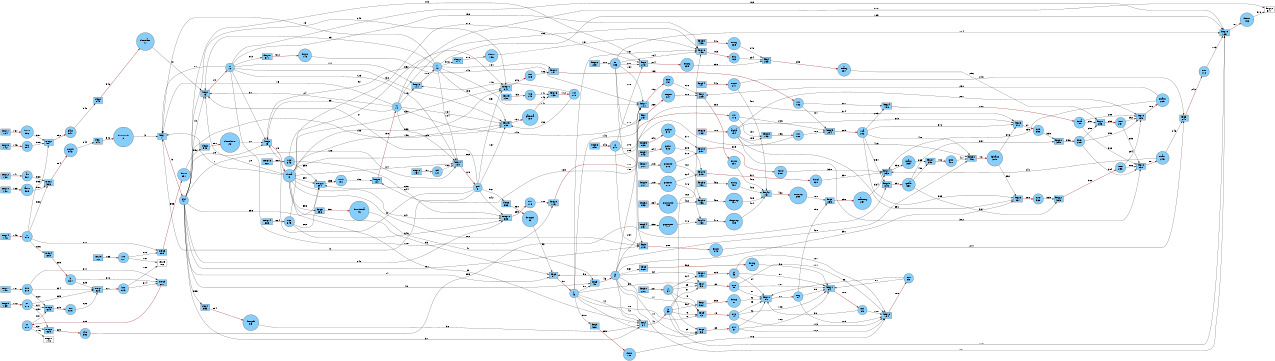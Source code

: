 digraph G {
rankdir = LR;
size ="8.5"
node [shape = box, color = black, fillcolor = lightskyblue, style = filled, label="keq1
1"]; keq1;
node [shape = box, color = black, fillcolor = lightskyblue, style = filled, label="keq2
16"]; keq2;
node [shape = box, color = black, fillcolor = lightskyblue, style = filled, label="keq3
25"]; keq3;
node [shape = box, color = black, fillcolor = lightskyblue, style = filled, label="keq4
34"]; keq4;
node [shape = box, color = black, fillcolor = lightskyblue, style = filled, label="keq5
45"]; keq5;
node [shape = box, color = black, fillcolor = lightskyblue, style = filled, label="keq6
51"]; keq6;
node [shape = box, color = black, fillcolor = lightskyblue, style = filled, label="keq7
58"]; keq7;
node [shape = box, color = black, fillcolor = lightskyblue, style = filled, label="keq8
66"]; keq8;
node [shape = box, color = black, fillcolor = lightskyblue, style = filled, label="keq9
73"]; keq9;
node [shape = box, color = black, fillcolor = lightskyblue, style = filled, label="keq10
80"]; keq10;
node [shape = box, color = black, fillcolor = lightskyblue, style = filled, label="keq11
94"]; keq11;
node [shape = box, color = black, fillcolor = lightskyblue, style = filled, label="keq12
104"]; keq12;
node [shape = box, color = black, fillcolor = lightskyblue, style = filled, label="keq13
114"]; keq13;
node [shape = box, color = black, fillcolor = lightskyblue, style = filled, label="keq14
120"]; keq14;
node [shape = box, color = black, fillcolor = lightskyblue, style = filled, label="keq15
129"]; keq15;
node [shape = box, color = black, fillcolor = lightskyblue, style = filled, label="keq16
139"]; keq16;
node [shape = box, color = black, fillcolor = lightskyblue, style = filled, label="keq17
144"]; keq17;
node [shape = box, color = black, fillcolor = lightskyblue, style = filled, label="keq18
155"]; keq18;
node [shape = box, color = black, fillcolor = lightskyblue, style = filled, label="keq19
165"]; keq19;
node [shape = box, color = black, fillcolor = lightskyblue, style = filled, label="keq20
175"]; keq20;
node [shape = box, color = black, fillcolor = lightskyblue, style = filled, label="keq21
181"]; keq21;
node [shape = box, color = black, fillcolor = lightskyblue, style = filled, label="keq22
187"]; keq22;
node [shape = box, color = black, fillcolor = lightskyblue, style = filled, label="keq23
193"]; keq23;
node [shape = box, color = black, fillcolor = lightskyblue, style = filled, label="keq24
198"]; keq24;
node [shape = box, color = black, fillcolor = lightskyblue, style = filled, label="keq25
204"]; keq25;
node [shape = box, color = black, fillcolor = lightskyblue, style = filled, label="keq26
209"]; keq26;
node [shape = box, color = black, fillcolor = lightskyblue, style = filled, label="keq27
211"]; keq27;
node [shape = box, color = black, fillcolor = lightskyblue, style = filled, label="keq29
217"]; keq29;
node [shape = box, color = black, fillcolor = lightskyblue, style = filled, label="keq30
220"]; keq30;
node [shape = box, color = black, fillcolor = lightskyblue, style = filled, label="keq31
222"]; keq31;
node [shape = box, color = black, fillcolor = lightskyblue, style = filled, label="feq1
225"]; feq1;
node [shape = box, color = black, fillcolor = lightskyblue, style = filled, label="feq2
233"]; feq2;
node [shape = box, color = black, fillcolor = lightskyblue, style = filled, label="feq3
241"]; feq3;
node [shape = box, color = black, fillcolor = lightskyblue, style = filled, label="feq5
255"]; feq5;
node [shape = box, color = black, fillcolor = lightskyblue, style = filled, label="feq7
267"]; feq7;
node [shape = box, color = black, fillcolor = lightskyblue, style = filled, label="feq8
273"]; feq8;
node [shape = box, color = black, fillcolor = lightskyblue, style = filled, label="feq9
279"]; feq9;
node [shape = box, color = black, fillcolor = lightskyblue, style = filled, label="feq10
285"]; feq10;
node [shape = box, color = black, fillcolor = lightskyblue, style = filled, label="feq11
295"]; feq11;
node [shape = box, color = black, fillcolor = lightskyblue, style = filled, label="feq12
300"]; feq12;
node [shape = box, color = black, fillcolor = lightskyblue, style = filled, label="feq13
307"]; feq13;
node [shape = box, color = black, fillcolor = lightskyblue, style = filled, label="feq15
319"]; feq15;
node [shape = box, color = black, fillcolor = lightskyblue, style = filled, label="feq17
333"]; feq17;
node [shape = box, color = black, fillcolor = lightskyblue, style = filled, label="feq19
349"]; feq19;
node [shape = box, color = black, fillcolor = lightskyblue, style = filled, label="feq20
355"]; feq20;
node [shape = box, color = black, fillcolor = lightskyblue, style = filled, label="feq22
365"]; feq22;
node [shape = box, color = black, fillcolor = lightskyblue, style = filled, label="feq23
370"]; feq23;
node [shape = box, color = black, fillcolor = lightskyblue, style = filled, label="feq25
387"]; feq25;
node [shape = box, color = black, fillcolor = lightskyblue, style = filled, label="feq27
398"]; feq27;
node [shape = box, color = black, fillcolor = lightskyblue, style = filled, label="feq30
416"]; feq30;
node [shape = box, color = black, fillcolor = lightskyblue, style = filled, label="feq33
439"]; feq33;
node [shape = box, color = black, fillcolor = lightskyblue, style = filled, label="feq34
441"]; feq34;
node [shape = box, color = black, fillcolor = lightskyblue, style = filled, label="feq36
450"]; feq36;
node [shape = box, color = black, fillcolor = lightskyblue, style = filled, label="feq38
456"]; feq38;
node [shape = box, color = black, fillcolor = lightskyblue, style = filled, label="feq40
468"]; feq40;
node [shape = box, color = black, fillcolor = lightskyblue, style = filled, label="feq42
481"]; feq42;
node [shape = box, color = black, fillcolor = lightskyblue, style = filled, label="deq1
541"]; deq1;
node [shape = box, color = black, fillcolor = lightskyblue, style = filled, label="deq2
545"]; deq2;
node [shape = box, color = black, fillcolor = lightskyblue, style = filled, label="deq3
549"]; deq3;
node [shape = box, color = black, fillcolor = lightskyblue, style = filled, label="deq4
553"]; deq4;
node [shape = box, color = black, fillcolor = lightskyblue, style = filled, label="deq5
556"]; deq5;
node [shape = box, color = black, fillcolor = lightskyblue, style = filled, label="deq6
559"]; deq6;
node [shape = box, color = black, fillcolor = lightskyblue, style = filled, label="deq7
562"]; deq7;
node [shape = box, color = black, fillcolor = lightskyblue, style = filled, label="deq8
565"]; deq8;
node [shape = box, color = black, fillcolor = lightskyblue, style = filled, label="deq9
568"]; deq9;
node [shape = box, color = black, fillcolor = lightskyblue, style = filled, label="deq10
571"]; deq10;
node [shape = box, color = black, fillcolor = lightskyblue, style = filled, label="deq11
574"]; deq11;
node [shape = box, color = black, fillcolor = white, style = filled, label="deq12
577"]; deq12;
node [shape = box, color = black, fillcolor = lightskyblue, style = filled, label="meq1
583"]; meq1;
node [shape = box, color = black, fillcolor = lightskyblue, style = filled, label="meq2
591"]; meq2;
node [shape = box, color = black, fillcolor = lightskyblue, style = filled, label="meq3
598"]; meq3;
node [shape = box, color = black, fillcolor = lightskyblue, style = filled, label="meq4
603"]; meq4;
node [shape = box, color = black, fillcolor = lightskyblue, style = filled, label="meq5
607"]; meq5;
node [shape = box, color = black, fillcolor = lightskyblue, style = filled, label="meq6
615"]; meq6;
node [shape = box, color = black, fillcolor = lightskyblue, style = filled, label="meq7
622"]; meq7;
node [shape = box, color = black, fillcolor = lightskyblue, style = filled, label="meq8
628"]; meq8;
node [shape = box, color = black, fillcolor = lightskyblue, style = filled, label="meq10
638"]; meq10;
node [shape = box, color = black, fillcolor = lightskyblue, style = filled, label="meq11
647"]; meq11;
node [shape = box, color = black, fillcolor = lightskyblue, style = filled, label="meq12
654"]; meq12;
node [shape = box, color = black, fillcolor = lightskyblue, style = filled, label="meq13
661"]; meq13;
node [shape = box, color = black, fillcolor = lightskyblue, style = filled, label="meq14
663"]; meq14;
node [shape = box, color = black, fillcolor = lightskyblue, style = filled, label="seq10
730"]; seq10;
node [shape = box, color = black, fillcolor = lightskyblue, style = filled, label="seq11
734"]; seq11;
node [shape = box, color = black, fillcolor = lightskyblue, style = filled, label="seq12
738"]; seq12;
node [shape = box, color = black, fillcolor = lightskyblue, style = filled, label="seq13
742"]; seq13;
node [shape = box, color = black, fillcolor = lightskyblue, style = filled, label="seq14
746"]; seq14;
node [shape = box, color = black, fillcolor = lightskyblue, style = filled, label="seq15
750"]; seq15;
node [shape = box, color = black, fillcolor = lightskyblue, style = filled, label="seq16
754"]; seq16;
node [shape = box, color = black, fillcolor = lightskyblue, style = filled, label="seq17
758"]; seq17;
node [shape = box, color = black, fillcolor = lightskyblue, style = filled, label="seq18
762"]; seq18;
node [shape = box, color = black, fillcolor = white, style = filled, label="seq19
766"]; seq19;
node [shape = box, color = black, fillcolor = lightskyblue, style = filled, label="seq20
769"]; seq20;
node [shape = box, color = black, fillcolor = white, style = filled, label="seq21
773"]; seq21;
node [shape = box, color = red, fillcolor = lightskyblue, style = filled, label="seq23
783"]; seq23;
node [shape = box, color = black, fillcolor = lightskyblue, style = filled, label="seq32
833"]; seq32;
node [shape = box, color = black, fillcolor = lightskyblue, style = filled, label="seq34
837"]; seq34;
node [shape = box, color = black, fillcolor = lightskyblue, style = filled, label="seq35
839"]; seq35;
node [shape = box, color = black, fillcolor = lightskyblue, style = filled, label="seq37
843"]; seq37;
node [shape = box, color = black, fillcolor = lightskyblue, style = filled, label="seq38
845"]; seq38;
node [shape = circle, color = black, fillcolor = lightskyblue, style = filled, label="dot_north
2"]; dot_north;
node [shape = circle, color = black, fillcolor = lightskyblue, style = filled, label="phi
4"]; phi;
node [shape = circle, color = black, fillcolor = lightskyblue, style = filled, label="theta
6"]; theta;
node [shape = circle, color = black, fillcolor = lightskyblue, style = filled, label="psi
8"]; psi;
node [shape = circle, color = black, fillcolor = lightskyblue, style = filled, label="u
10"]; u;
node [shape = circle, color = black, fillcolor = lightskyblue, style = filled, label="v
12"]; v;
node [shape = circle, color = black, fillcolor = lightskyblue, style = filled, label="w
14"]; w;
node [shape = circle, color = black, fillcolor = lightskyblue, style = filled, label="dot_east
17"]; dot_east;
node [shape = circle, color = black, fillcolor = lightskyblue, style = filled, label="dot_down
26"]; dot_down;
node [shape = circle, color = black, fillcolor = lightskyblue, style = filled, label="dot_phi
35"]; dot_phi;
node [shape = circle, color = black, fillcolor = lightskyblue, style = filled, label="p
39"]; p;
node [shape = circle, color = black, fillcolor = lightskyblue, style = filled, label="q
41"]; q;
node [shape = circle, color = black, fillcolor = lightskyblue, style = filled, label="r
43"]; r;
node [shape = circle, color = black, fillcolor = lightskyblue, style = filled, label="dot_theta
46"]; dot_theta;
node [shape = circle, color = black, fillcolor = lightskyblue, style = filled, label="dot_psi
52"]; dot_psi;
node [shape = circle, color = black, fillcolor = lightskyblue, style = filled, label="C_0
59"]; C_0;
node [shape = doublecircle, color = black, fillcolor = lightskyblue, style = filled, label="J
64"]; J;
node [shape = circle, color = black, fillcolor = lightskyblue, style = filled, label="C_1
67"]; C_1;
node [shape = circle, color = black, fillcolor = lightskyblue, style = filled, label="C_2
74"]; C_2;
node [shape = circle, color = black, fillcolor = lightskyblue, style = filled, label="dot_p
81"]; dot_p;
node [shape = doublecircle, color = black, fillcolor = lightskyblue, style = filled, label="Ji
83"]; Ji;
node [shape = circle, color = black, fillcolor = lightskyblue, style = filled, label="T_x
85"]; T_x;
node [shape = circle, color = black, fillcolor = lightskyblue, style = filled, label="T_y
87"]; T_y;
node [shape = circle, color = black, fillcolor = lightskyblue, style = filled, label="T_z
89"]; T_z;
node [shape = circle, color = black, fillcolor = lightskyblue, style = filled, label="dot_q
95"]; dot_q;
node [shape = circle, color = black, fillcolor = lightskyblue, style = filled, label="dot_r
105"]; dot_r;
node [shape = circle, color = black, fillcolor = lightskyblue, style = filled, label="V_i
115"]; V_i;
node [shape = circle, color = black, fillcolor = lightskyblue, style = filled, label="chi
121"]; chi;
node [shape = circle, color = black, fillcolor = lightskyblue, style = filled, label="gamma
130"]; gamma;
node [shape = circle, color = black, fillcolor = lightskyblue, style = filled, label="V_g
140"]; V_g;
node [shape = circle, color = black, fillcolor = lightskyblue, style = filled, label="dot_u
145"]; dot_u;
node [shape = circle, color = black, fillcolor = lightskyblue, style = filled, label="F_x
151"]; F_x;
node [shape = circle, color = black, fillcolor = lightskyblue, style = filled, label="m
153"]; m;
node [shape = circle, color = black, fillcolor = lightskyblue, style = filled, label="dot_v
156"]; dot_v;
node [shape = circle, color = black, fillcolor = lightskyblue, style = filled, label="F_y
162"]; F_y;
node [shape = circle, color = black, fillcolor = lightskyblue, style = filled, label="dot_w
166"]; dot_w;
node [shape = circle, color = black, fillcolor = lightskyblue, style = filled, label="F_z
172"]; F_z;
node [shape = circle, color = black, fillcolor = lightskyblue, style = filled, label="u_r
176"]; u_r;
node [shape = circle, color = black, fillcolor = lightskyblue, style = filled, label="u_w
179"]; u_w;
node [shape = circle, color = black, fillcolor = lightskyblue, style = filled, label="v_r
182"]; v_r;
node [shape = circle, color = black, fillcolor = lightskyblue, style = filled, label="v_w
185"]; v_w;
node [shape = circle, color = black, fillcolor = lightskyblue, style = filled, label="w_r
188"]; w_r;
node [shape = circle, color = black, fillcolor = lightskyblue, style = filled, label="w_w
191"]; w_w;
node [shape = circle, color = black, fillcolor = lightskyblue, style = filled, label="alpha
194"]; alpha;
node [shape = circle, color = black, fillcolor = lightskyblue, style = filled, label="beta
199"]; beta;
node [shape = circle, color = black, fillcolor = lightskyblue, style = filled, label="V_a
202"]; V_a;
node [shape = circle, color = black, fillcolor = lightskyblue, style = filled, label="p_cm_x
212"]; p_cm_x;
node [shape = circle, color = black, fillcolor = lightskyblue, style = filled, label="p_cm_z
218"]; p_cm_z;
node [shape = circle, color = black, fillcolor = lightskyblue, style = filled, label="F_g_x
227"]; F_g_x;
node [shape = circle, color = black, fillcolor = lightskyblue, style = filled, label="F_a_x
229"]; F_a_x;
node [shape = circle, color = black, fillcolor = lightskyblue, style = filled, label="F_t_x
231"]; F_t_x;
node [shape = circle, color = black, fillcolor = lightskyblue, style = filled, label="F_g_y
235"]; F_g_y;
node [shape = circle, color = black, fillcolor = lightskyblue, style = filled, label="F_a_y
237"]; F_a_y;
node [shape = circle, color = black, fillcolor = lightskyblue, style = filled, label="F_t_y
239"]; F_t_y;
node [shape = circle, color = black, fillcolor = lightskyblue, style = filled, label="F_g_z
243"]; F_g_z;
node [shape = circle, color = black, fillcolor = lightskyblue, style = filled, label="F_a_z
245"]; F_a_z;
node [shape = circle, color = black, fillcolor = lightskyblue, style = filled, label="F_t_z
247"]; F_t_z;
node [shape = circle, color = black, fillcolor = lightskyblue, style = filled, label="T_atot_y
257"]; T_atot_y;
node [shape = circle, color = black, fillcolor = lightskyblue, style = filled, label="T_ttot_y
259"]; T_ttot_y;
node [shape = circle, color = black, fillcolor = lightskyblue, style = filled, label="g
271"]; g;
node [shape = circle, color = black, fillcolor = lightskyblue, style = filled, label="F_D
289"]; F_D;
node [shape = circle, color = black, fillcolor = lightskyblue, style = filled, label="F_Y
291"]; F_Y;
node [shape = circle, color = black, fillcolor = lightskyblue, style = filled, label="F_L
293"]; F_L;
node [shape = circle, color = black, fillcolor = lightskyblue, style = filled, label="dx_cl
308"]; dx_cl;
node [shape = circle, color = black, fillcolor = lightskyblue, style = filled, label="p_cl_x
310"]; p_cl_x;
node [shape = circle, color = black, fillcolor = lightskyblue, style = filled, label="dz_cl
320"]; dz_cl;
node [shape = circle, color = black, fillcolor = lightskyblue, style = filled, label="p_cl_z
322"]; p_cl_z;
node [shape = circle, color = black, fillcolor = lightskyblue, style = filled, label="T_a_y
335"]; T_a_y;
node [shape = circle, color = black, fillcolor = lightskyblue, style = filled, label="q_bar
350"]; q_bar;
node [shape = circle, color = black, fillcolor = lightskyblue, style = filled, label="rho
352"]; rho;
node [shape = circle, color = black, fillcolor = lightskyblue, style = filled, label="C_D
358"]; C_D;
node [shape = circle, color = black, fillcolor = lightskyblue, style = filled, label="C_L
368"]; C_L;
node [shape = circle, color = black, fillcolor = lightskyblue, style = filled, label="delta_e
375"]; delta_e;
node [shape = circle, color = black, fillcolor = lightskyblue, style = filled, label="C_m
401"]; C_m;
node [shape = circle, color = black, fillcolor = lightskyblue, style = filled, label="T_t_y
451"]; T_t_y;
node [shape = circle, color = black, fillcolor = lightskyblue, style = filled, label="dx_prop
457"]; dx_prop;
node [shape = circle, color = black, fillcolor = lightskyblue, style = filled, label="p_prop_x
459"]; p_prop_x;
node [shape = circle, color = black, fillcolor = lightskyblue, style = filled, label="dz_prop
469"]; dz_prop;
node [shape = circle, color = black, fillcolor = lightskyblue, style = filled, label="p_prop_z
471"]; p_prop_z;
node [shape = circle, color = black, fillcolor = lightskyblue, style = filled, label="north
543"]; north;
node [shape = circle, color = black, fillcolor = lightskyblue, style = filled, label="east
547"]; east;
node [shape = circle, color = black, fillcolor = lightskyblue, style = filled, label="down
551"]; down;
node [shape = circle, color = black, fillcolor = lightskyblue, style = filled, label="z
585"]; z;
node [shape = circle, color = black, fillcolor = lightskyblue, style = filled, label="lat
587"]; lat;
node [shape = circle, color = black, fillcolor = lightskyblue, style = filled, label="lat_0
589"]; lat_0;
node [shape = circle, color = black, fillcolor = lightskyblue, style = filled, label="lon
594"]; lon;
node [shape = circle, color = black, fillcolor = lightskyblue, style = filled, label="lon_0
596"]; lon_0;
node [shape = circle, color = black, fillcolor = lightskyblue, style = filled, label="z_0
601"]; z_0;
node [shape = circle, color = black, fillcolor = lightskyblue, style = filled, label="h
604"]; h;
node [shape = circle, color = black, fillcolor = lightskyblue, style = filled, label="T
608"]; T;
node [shape = circle, color = black, fillcolor = lightskyblue, style = filled, label="T_0
610"]; T_0;
node [shape = circle, color = black, fillcolor = lightskyblue, style = filled, label="h_0
613"]; h_0;
node [shape = circle, color = black, fillcolor = lightskyblue, style = filled, label="P
616"]; P;
node [shape = circle, color = black, fillcolor = lightskyblue, style = filled, label="P_0
618"]; P_0;
node [shape = circle, color = black, fillcolor = lightskyblue, style = filled, label="w_n
643"]; w_n;
node [shape = circle, color = black, fillcolor = lightskyblue, style = filled, label="w_e
645"]; w_e;
dot_north -> keq1 [penwidth = 1, label = "3"];
keq1 -> phi [penwidth = 1.5, label = "5", color = red4 ];
theta -> keq1 [penwidth = 1, label = "7"];
psi -> keq1 [penwidth = 1, label = "9"];
u -> keq1 [penwidth = 1, label = "11"];
v -> keq1 [penwidth = 1, label = "13"];
w -> keq1 [penwidth = 1, label = "15"];
dot_east -> keq2 [penwidth = 1, label = "18"];
phi -> keq2 [penwidth = 1, label = "19"];
theta -> keq2 [penwidth = 1, label = "20"];
psi -> keq2 [penwidth = 1, label = "21"];
keq2 -> u [penwidth = 1.5, label = "22", color = red4 ];
v -> keq2 [penwidth = 1, label = "23"];
w -> keq2 [penwidth = 1, label = "24"];
dot_down -> keq3 [penwidth = 1, label = "27"];
phi -> keq3 [penwidth = 1, label = "28"];
keq3 -> theta [penwidth = 1.5, label = "29", color = red4 ];
psi -> keq3 [penwidth = 1, label = "30"];
u -> keq3 [penwidth = 1, label = "31"];
v -> keq3 [penwidth = 1, label = "32"];
w -> keq3 [penwidth = 1, label = "33"];
dot_phi -> keq4 [penwidth = 1, label = "36"];
phi -> keq4 [penwidth = 1, label = "37"];
theta -> keq4 [penwidth = 1, label = "38"];
keq4 -> p [penwidth = 1.5, label = "40", color = red4 ];
q -> keq4 [penwidth = 1, label = "42"];
r -> keq4 [penwidth = 1, label = "44"];
dot_theta -> keq5 [penwidth = 1, label = "47"];
phi -> keq5 [penwidth = 1, label = "48"];
keq5 -> q [penwidth = 1.5, label = "49", color = red4 ];
r -> keq5 [penwidth = 1, label = "50"];
dot_psi -> keq6 [penwidth = 1, label = "53"];
phi -> keq6 [penwidth = 1, label = "54"];
theta -> keq6 [penwidth = 1, label = "55"];
q -> keq6 [penwidth = 1, label = "56"];
keq6 -> r [penwidth = 1.5, label = "57", color = red4 ];
keq7 -> C_0 [penwidth = 1.5, label = "60", color = red4 ];
p -> keq7 [penwidth = 1, label = "61"];
q -> keq7 [penwidth = 1, label = "62"];
r -> keq7 [penwidth = 1, label = "63"];
J -> keq7 [penwidth = 1, label = "65"];
keq8 -> C_1 [penwidth = 1.5, label = "68", color = red4 ];
p -> keq8 [penwidth = 1, label = "69"];
q -> keq8 [penwidth = 1, label = "70"];
r -> keq8 [penwidth = 1, label = "71"];
J -> keq8 [penwidth = 1, label = "72"];
keq9 -> C_2 [penwidth = 1.5, label = "75", color = red4 ];
p -> keq9 [penwidth = 1, label = "76"];
q -> keq9 [penwidth = 1, label = "77"];
r -> keq9 [penwidth = 1, label = "78"];
J -> keq9 [penwidth = 1, label = "79"];
dot_p -> keq10 [penwidth = 1, label = "82"];
Ji -> keq10 [penwidth = 1, label = "84"];
T_x -> keq10 [penwidth = 1, label = "86"];
keq10 -> T_y [penwidth = 1.5, label = "88", color = red4 ];
T_z -> keq10 [penwidth = 1, label = "90"];
C_0 -> keq10 [penwidth = 1, label = "91"];
C_1 -> keq10 [penwidth = 1, label = "92"];
C_2 -> keq10 [penwidth = 1, label = "93"];
dot_q -> keq11 [penwidth = 1, label = "96"];
Ji -> keq11 [penwidth = 1, label = "97"];
T_x -> keq11 [penwidth = 1, label = "98"];
T_y -> keq11 [penwidth = 1, label = "99"];
keq11 -> T_z [penwidth = 1.5, label = "100", color = red4 ];
C_0 -> keq11 [penwidth = 1, label = "101"];
C_1 -> keq11 [penwidth = 1, label = "102"];
C_2 -> keq11 [penwidth = 1, label = "103"];
dot_r -> keq12 [penwidth = 1, label = "106"];
Ji -> keq12 [penwidth = 1, label = "107"];
keq12 -> T_x [penwidth = 1.5, label = "108", color = red4 ];
T_y -> keq12 [penwidth = 1, label = "109"];
T_z -> keq12 [penwidth = 1, label = "110"];
C_0 -> keq12 [penwidth = 1, label = "111"];
C_1 -> keq12 [penwidth = 1, label = "112"];
C_2 -> keq12 [penwidth = 1, label = "113"];
V_i -> keq13 [penwidth = 1, label = "116"];
u -> keq13 [penwidth = 1, label = "117"];
keq13 -> v [penwidth = 1.5, label = "118", color = red4 ];
w -> keq13 [penwidth = 1, label = "119"];
chi -> keq14 [penwidth = 1, label = "122"];
u -> keq14 [penwidth = 1, label = "123"];
v -> keq14 [penwidth = 1, label = "124"];
w -> keq14 [penwidth = 1, label = "125"];
phi -> keq14 [penwidth = 1, label = "126"];
theta -> keq14 [penwidth = 1, label = "127"];
keq14 -> psi [penwidth = 1.5, label = "128", color = red4 ];
keq15 -> gamma [penwidth = 1.5, label = "131", color = red4 ];
u -> keq15 [penwidth = 1, label = "132"];
v -> keq15 [penwidth = 1, label = "133"];
w -> keq15 [penwidth = 1, label = "134"];
phi -> keq15 [penwidth = 1, label = "135"];
theta -> keq15 [penwidth = 1, label = "136"];
psi -> keq15 [penwidth = 1, label = "137"];
V_i -> keq15 [penwidth = 1, label = "138"];
V_g -> keq16 [penwidth = 1, label = "141"];
keq16 -> V_i [penwidth = 1.5, label = "142", color = red4 ];
gamma -> keq16 [penwidth = 1, label = "143"];
dot_u -> keq17 [penwidth = 1, label = "146"];
v -> keq17 [penwidth = 1, label = "147"];
w -> keq17 [penwidth = 1, label = "148"];
r -> keq17 [penwidth = 1, label = "149"];
q -> keq17 [penwidth = 1, label = "150"];
keq17 -> F_x [penwidth = 1.5, label = "152", color = red4 ];
m -> keq17 [penwidth = 1, label = "154"];
dot_v -> keq18 [penwidth = 1, label = "157"];
u -> keq18 [penwidth = 1, label = "158"];
w -> keq18 [penwidth = 1, label = "159"];
p -> keq18 [penwidth = 1, label = "160"];
r -> keq18 [penwidth = 1, label = "161"];
keq18 -> F_y [penwidth = 1.5, label = "163", color = red4 ];
m -> keq18 [penwidth = 1, label = "164"];
keq19 -> dot_w [penwidth = 1.5, label = "167", color = red4 ];
u -> keq19 [penwidth = 1, label = "168"];
v -> keq19 [penwidth = 1, label = "169"];
p -> keq19 [penwidth = 1, label = "170"];
q -> keq19 [penwidth = 1, label = "171"];
F_z -> keq19 [penwidth = 1, label = "173"];
m -> keq19 [penwidth = 1, label = "174"];
keq20 -> u_r [penwidth = 1.5, label = "177", color = red4 ];
u -> keq20 [penwidth = 1, label = "178"];
u_w -> keq20 [penwidth = 1, label = "180"];
keq21 -> v_r [penwidth = 1.5, label = "183", color = red4 ];
v -> keq21 [penwidth = 1, label = "184"];
v_w -> keq21 [penwidth = 1, label = "186"];
w_r -> keq22 [penwidth = 1, label = "189"];
keq22 -> w [penwidth = 1.5, label = "190", color = red4 ];
w_w -> keq22 [penwidth = 1, label = "192"];
alpha -> keq23 [penwidth = 1, label = "195"];
keq23 -> w_r [penwidth = 1.5, label = "196", color = red4 ];
u_r -> keq23 [penwidth = 1, label = "197"];
keq24 -> beta [penwidth = 1.5, label = "200", color = red4 ];
v_r -> keq24 [penwidth = 1, label = "201"];
V_a -> keq24 [penwidth = 1, label = "203"];
keq25 -> V_a [penwidth = 1.5, label = "205", color = red4 ];
u_r -> keq25 [penwidth = 1, label = "206"];
v_r -> keq25 [penwidth = 1, label = "207"];
w_r -> keq25 [penwidth = 1, label = "208"];
keq26 -> m [penwidth = 1.5, label = "210", color = red4 ];
keq27 -> p_cm_x [penwidth = 1.5, label = "213", color = red4 ];
keq29 -> p_cm_z [penwidth = 1.5, label = "219", color = red4 ];
keq30 -> J [penwidth = 1.5, label = "221", color = red4 ];
keq31 -> Ji [penwidth = 1.5, label = "223", color = red4 ];
J -> keq31 [penwidth = 1, label = "224"];
F_x -> feq1 [penwidth = 1, label = "226"];
F_g_x -> feq1 [penwidth = 1, label = "228"];
F_a_x -> feq1 [penwidth = 1, label = "230"];
feq1 -> F_t_x [penwidth = 1.5, label = "232", color = red4 ];
F_y -> feq2 [penwidth = 1, label = "234"];
F_g_y -> feq2 [penwidth = 1, label = "236"];
feq2 -> F_a_y [penwidth = 1.5, label = "238", color = red4 ];
F_t_y -> feq2 [penwidth = 1, label = "240"];
feq3 -> F_z [penwidth = 1.5, label = "242", color = red4 ];
F_g_z -> feq3 [penwidth = 1, label = "244"];
F_a_z -> feq3 [penwidth = 1, label = "246"];
F_t_z -> feq3 [penwidth = 1, label = "248"];
T_y -> feq5 [penwidth = 1, label = "256"];
feq5 -> T_atot_y [penwidth = 1.5, label = "258", color = red4 ];
T_ttot_y -> feq5 [penwidth = 1, label = "260"];
feq7 -> F_g_x [penwidth = 1.5, label = "268", color = red4 ];
theta -> feq7 [penwidth = 1, label = "269"];
m -> feq7 [penwidth = 1, label = "270"];
g -> feq7 [penwidth = 1, label = "272"];
feq8 -> F_g_y [penwidth = 1.5, label = "274", color = red4 ];
phi -> feq8 [penwidth = 1, label = "275"];
theta -> feq8 [penwidth = 1, label = "276"];
m -> feq8 [penwidth = 1, label = "277"];
g -> feq8 [penwidth = 1, label = "278"];
feq9 -> F_g_z [penwidth = 1.5, label = "280", color = red4 ];
phi -> feq9 [penwidth = 1, label = "281"];
theta -> feq9 [penwidth = 1, label = "282"];
m -> feq9 [penwidth = 1, label = "283"];
g -> feq9 [penwidth = 1, label = "284"];
feq10 -> F_a_x [penwidth = 1.5, label = "286", color = red4 ];
alpha -> feq10 [penwidth = 1, label = "287"];
beta -> feq10 [penwidth = 1, label = "288"];
F_D -> feq10 [penwidth = 1, label = "290"];
F_Y -> feq10 [penwidth = 1, label = "292"];
F_L -> feq10 [penwidth = 1, label = "294"];
F_a_y -> feq11 [penwidth = 1, label = "296"];
beta -> feq11 [penwidth = 1, label = "297"];
F_D -> feq11 [penwidth = 1, label = "298"];
feq11 -> F_Y [penwidth = 1.5, label = "299", color = red4 ];
feq12 -> F_a_z [penwidth = 1.5, label = "301", color = red4 ];
alpha -> feq12 [penwidth = 1, label = "302"];
beta -> feq12 [penwidth = 1, label = "303"];
F_D -> feq12 [penwidth = 1, label = "304"];
F_Y -> feq12 [penwidth = 1, label = "305"];
F_L -> feq12 [penwidth = 1, label = "306"];
feq13 -> dx_cl [penwidth = 1.5, label = "309", color = red4 ];
p_cl_x -> feq13 [penwidth = 1, label = "311"];
p_cm_x -> feq13 [penwidth = 1, label = "312"];
feq15 -> dz_cl [penwidth = 1.5, label = "321", color = red4 ];
p_cl_z -> feq15 [penwidth = 1, label = "323"];
p_cm_z -> feq15 [penwidth = 1, label = "324"];
T_atot_y -> feq17 [penwidth = 1, label = "334"];
feq17 -> T_a_y [penwidth = 1.5, label = "336", color = red4 ];
dz_cl -> feq17 [penwidth = 1, label = "337"];
dx_cl -> feq17 [penwidth = 1, label = "338"];
F_a_x -> feq17 [penwidth = 1, label = "339"];
F_a_z -> feq17 [penwidth = 1, label = "340"];
feq19 -> q_bar [penwidth = 1.5, label = "351", color = red4 ];
rho -> feq19 [penwidth = 1, label = "353"];
V_a -> feq19 [penwidth = 1, label = "354"];
feq20 -> F_D [penwidth = 1.5, label = "356", color = red4 ];
q_bar -> feq20 [penwidth = 1, label = "357"];
C_D -> feq20 [penwidth = 1, label = "359"];
feq22 -> F_L [penwidth = 1.5, label = "366", color = red4 ];
q_bar -> feq22 [penwidth = 1, label = "367"];
C_L -> feq22 [penwidth = 1, label = "369"];
feq23 -> C_D [penwidth = 1.5, label = "371", color = red4 ];
V_a -> feq23 [penwidth = 1, label = "372"];
alpha -> feq23 [penwidth = 1, label = "373"];
q -> feq23 [penwidth = 1, label = "374"];
delta_e -> feq23 [penwidth = 1, label = "376"];
feq25 -> C_L [penwidth = 1.5, label = "388", color = red4 ];
V_a -> feq25 [penwidth = 1, label = "389"];
alpha -> feq25 [penwidth = 1, label = "390"];
q -> feq25 [penwidth = 1, label = "391"];
delta_e -> feq25 [penwidth = 1, label = "392"];
T_a_y -> feq27 [penwidth = 1, label = "399"];
q_bar -> feq27 [penwidth = 1, label = "400"];
feq27 -> C_m [penwidth = 1.5, label = "402", color = red4 ];
C_m -> feq30 [penwidth = 1, label = "417"];
V_a -> feq30 [penwidth = 1, label = "418"];
alpha -> feq30 [penwidth = 1, label = "419"];
q -> feq30 [penwidth = 1, label = "420"];
feq30 -> delta_e [penwidth = 1.5, label = "421", color = red4 ];
feq33 -> F_t_y [penwidth = 1.5, label = "440", color = red4 ];
feq34 -> F_t_z [penwidth = 1.5, label = "442", color = red4 ];
feq36 -> T_t_y [penwidth = 1.5, label = "452", color = red4 ];
feq38 -> dx_prop [penwidth = 1.5, label = "458", color = red4 ];
p_prop_x -> feq38 [penwidth = 1, label = "460"];
p_cm_x -> feq38 [penwidth = 1, label = "461"];
feq40 -> dz_prop [penwidth = 1.5, label = "470", color = red4 ];
p_prop_z -> feq40 [penwidth = 1, label = "472"];
p_cm_z -> feq40 [penwidth = 1, label = "473"];
feq42 -> T_ttot_y [penwidth = 1.5, label = "482", color = red4 ];
T_t_y -> feq42 [penwidth = 1, label = "483"];
dz_prop -> feq42 [penwidth = 1, label = "484"];
dx_prop -> feq42 [penwidth = 1, label = "485"];
F_t_x -> feq42 [penwidth = 1, label = "486"];
F_t_z -> feq42 [penwidth = 1, label = "487"];
deq1 -> dot_north [penwidth = 1.5, label = "542", color = red4 ];
north -> deq1 [penwidth = 1, label = "544"];
deq2 -> dot_east [penwidth = 1.5, label = "546", color = red4 ];
east -> deq2 [penwidth = 1, label = "548"];
deq3 -> dot_down [penwidth = 1.5, label = "550", color = red4 ];
down -> deq3 [penwidth = 1, label = "552"];
deq4 -> dot_phi [penwidth = 1.5, label = "554", color = red4 ];
phi -> deq4 [penwidth = 1, label = "555"];
deq5 -> dot_theta [penwidth = 1.5, label = "557", color = red4 ];
theta -> deq5 [penwidth = 1, label = "558"];
deq6 -> dot_psi [penwidth = 1.5, label = "560", color = red4 ];
psi -> deq6 [penwidth = 1, label = "561"];
deq7 -> dot_p [penwidth = 1.5, label = "563", color = red4 ];
p -> deq7 [penwidth = 1, label = "564"];
deq8 -> dot_q [penwidth = 1.5, label = "566", color = red4 ];
q -> deq8 [penwidth = 1, label = "567"];
deq9 -> dot_r [penwidth = 1.5, label = "569", color = red4 ];
r -> deq9 [penwidth = 1, label = "570"];
deq10 -> dot_u [penwidth = 1.5, label = "572", color = red4 ];
u -> deq10 [penwidth = 1, label = "573"];
deq11 -> dot_v [penwidth = 1.5, label = "575", color = red4 ];
v -> deq11 [penwidth = 1, label = "576"];
dot_w -> deq12 [penwidth = 1, label = "578"];
w -> deq12 [penwidth = 1, label = "579"];
meq1 -> north [penwidth = 1.5, label = "584", color = red4 ];
z -> meq1 [penwidth = 1, label = "586"];
lat -> meq1 [penwidth = 1, label = "588"];
lat_0 -> meq1 [penwidth = 1, label = "590"];
meq2 -> east [penwidth = 1.5, label = "592", color = red4 ];
z -> meq2 [penwidth = 1, label = "593"];
lon -> meq2 [penwidth = 1, label = "595"];
lon_0 -> meq2 [penwidth = 1, label = "597"];
meq3 -> down [penwidth = 1.5, label = "599", color = red4 ];
z -> meq3 [penwidth = 1, label = "600"];
z_0 -> meq3 [penwidth = 1, label = "602"];
meq4 -> h [penwidth = 1.5, label = "605", color = red4 ];
z -> meq4 [penwidth = 1, label = "606"];
meq5 -> T [penwidth = 1.5, label = "609", color = red4 ];
T_0 -> meq5 [penwidth = 1, label = "611"];
h -> meq5 [penwidth = 1, label = "612"];
h_0 -> meq5 [penwidth = 1, label = "614"];
P -> meq6 [penwidth = 1, label = "617"];
meq6 -> P_0 [penwidth = 1.5, label = "619", color = red4 ];
T_0 -> meq6 [penwidth = 1, label = "620"];
T -> meq6 [penwidth = 1, label = "621"];
h -> meq7 [penwidth = 1, label = "623"];
T_0 -> meq7 [penwidth = 1, label = "624"];
P -> meq7 [penwidth = 1, label = "625"];
P_0 -> meq7 [penwidth = 1, label = "626"];
meq7 -> h_0 [penwidth = 1.5, label = "627", color = red4 ];
meq8 -> rho [penwidth = 1.5, label = "629", color = red4 ];
P -> meq8 [penwidth = 1, label = "630"];
T -> meq8 [penwidth = 1, label = "631"];
meq10 -> u_w [penwidth = 1.5, label = "639", color = red4 ];
phi -> meq10 [penwidth = 1, label = "640"];
theta -> meq10 [penwidth = 1, label = "641"];
psi -> meq10 [penwidth = 1, label = "642"];
w_n -> meq10 [penwidth = 1, label = "644"];
w_e -> meq10 [penwidth = 1, label = "646"];
meq11 -> v_w [penwidth = 1.5, label = "648", color = red4 ];
phi -> meq11 [penwidth = 1, label = "649"];
theta -> meq11 [penwidth = 1, label = "650"];
psi -> meq11 [penwidth = 1, label = "651"];
w_n -> meq11 [penwidth = 1, label = "652"];
w_e -> meq11 [penwidth = 1, label = "653"];
meq12 -> w_w [penwidth = 1.5, label = "655", color = red4 ];
phi -> meq12 [penwidth = 1, label = "656"];
theta -> meq12 [penwidth = 1, label = "657"];
psi -> meq12 [penwidth = 1, label = "658"];
w_n -> meq12 [penwidth = 1, label = "659"];
w_e -> meq12 [penwidth = 1, label = "660"];
meq13 -> w_n [penwidth = 1.5, label = "662", color = red4 ];
meq14 -> w_e [penwidth = 1.5, label = "664", color = red4 ];
seq10 -> lat_0 [penwidth = 1.5, label = "733", color = red4 ];
seq11 -> lon_0 [penwidth = 1.5, label = "737", color = red4 ];
seq12 -> lat [penwidth = 1.5, label = "741", color = red4 ];
seq13 -> lon [penwidth = 1.5, label = "745", color = red4 ];
seq14 -> z [penwidth = 1.5, label = "749", color = red4 ];
seq15 -> V_g [penwidth = 1.5, label = "753", color = red4 ];
seq16 -> chi [penwidth = 1.5, label = "757", color = red4 ];
seq17 -> T_0 [penwidth = 1.5, label = "761", color = red4 ];
seq18 -> z_0 [penwidth = 1.5, label = "765", color = red4 ];
z_0 -> seq19 [penwidth = 1, label = "767"];
h_0 -> seq19 [penwidth = 1, label = "768"];
seq20 -> P [penwidth = 1.5, label = "772", color = red4 ];
T -> seq21 [penwidth = 1, label = "776"];
seq23 -> alpha [penwidth = 1.5, label = "788", color = red4 ];
seq32 -> p_prop_x [penwidth = 1.5, label = "834", color = red4 ];
seq34 -> p_prop_z [penwidth = 1.5, label = "838", color = red4 ];
seq35 -> p_cl_x [penwidth = 1.5, label = "840", color = red4 ];
seq37 -> p_cl_z [penwidth = 1.5, label = "844", color = red4 ];
seq38 -> g [penwidth = 1.5, label = "846", color = red4 ];
}
